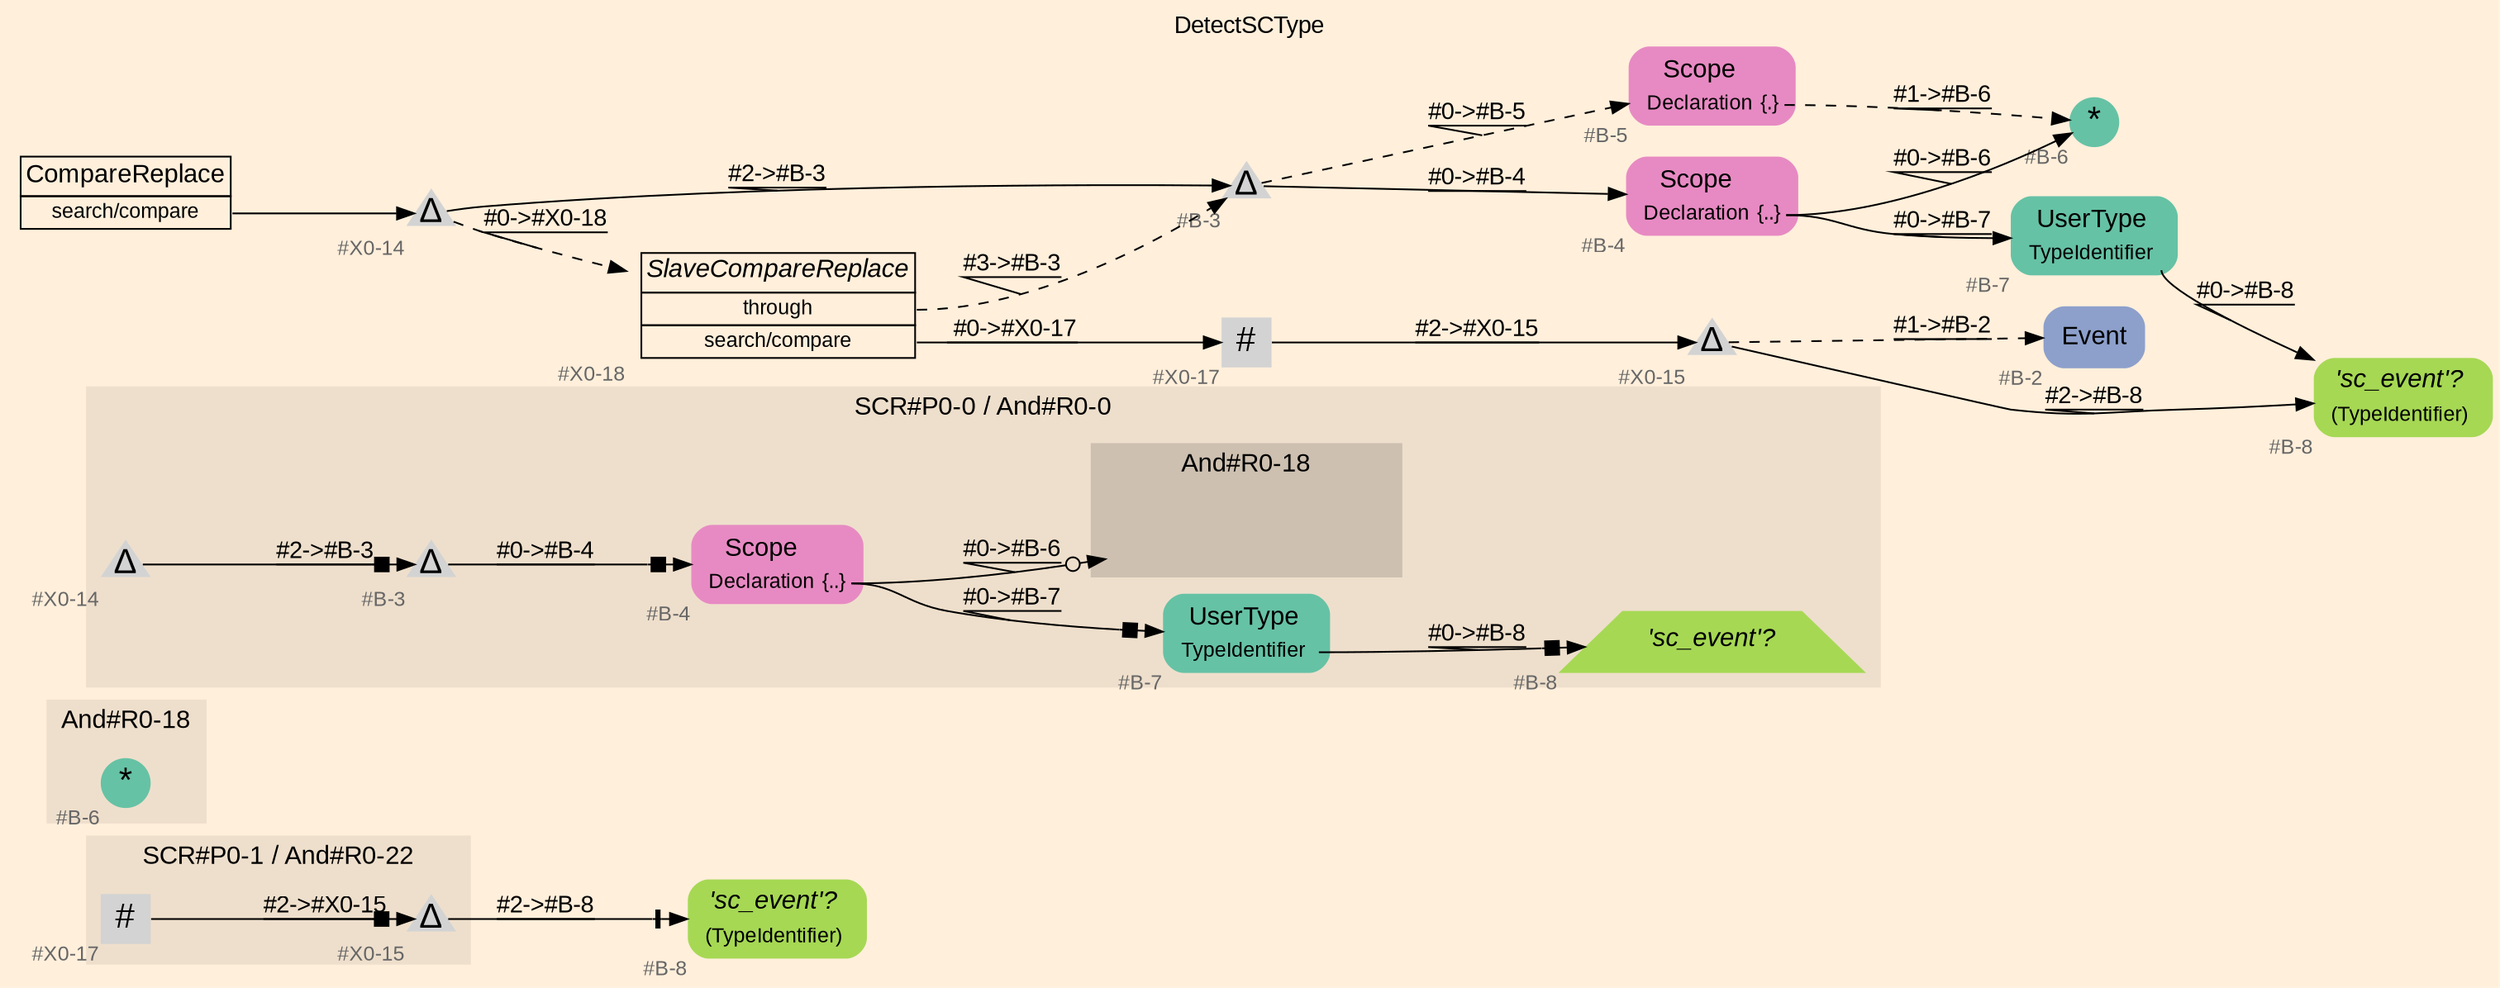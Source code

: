 digraph "DetectSCType" {
label = "DetectSCType"
labelloc = t
graph [
    rankdir = "LR"
    ranksep = 0.3
    bgcolor = antiquewhite1
    color = black
    fontcolor = black
    fontname = "Arial"
];
node [
    fontname = "Arial"
];
edge [
    fontname = "Arial"
];

// -------------------- figure And#R0-22 --------------------
// -------- region And#R0-22 ----------
subgraph "clusterAnd#R0-22" {
    label = "SCR#P0-1 / And#R0-22"
    style = "filled"
    color = antiquewhite2
    fontsize = "15"
    // -------- block And#R0-22/#X0-15 ----------
    "And#R0-22/#X0-15" [
        xlabel = "#X0-15"
        fontsize = "12"
        fontcolor = grey40
        shape = "triangle"
        label = <<FONT COLOR="black" POINT-SIZE="20">Δ</FONT>>
        style = "filled"
        penwidth = 0.0
        fixedsize = true
        width = 0.4
        height = 0.4
    ];
    
    // -------- block And#R0-22/#X0-17 ----------
    "And#R0-22/#X0-17" [
        xlabel = "#X0-17"
        fontsize = "12"
        fontcolor = grey40
        shape = "square"
        label = <<FONT COLOR="black" POINT-SIZE="20">#</FONT>>
        style = "filled"
        penwidth = 0.0
        fixedsize = true
        width = 0.4
        height = 0.4
    ];
    
}

// -------- block And#R0-22/#B-8 ----------
"And#R0-22/#B-8" [
    fillcolor = "/set28/5"
    xlabel = "#B-8"
    fontsize = "12"
    fontcolor = grey40
    shape = "plaintext"
    label = <<TABLE BORDER="0" CELLBORDER="0" CELLSPACING="0">
     <TR><TD><FONT COLOR="black" POINT-SIZE="15"><I>'sc_event'?</I></FONT></TD></TR>
     <TR><TD><FONT COLOR="black" POINT-SIZE="12">(TypeIdentifier)</FONT></TD><TD PORT="port0"></TD></TR>
    </TABLE>>
    style = "rounded,filled"
];

"And#R0-22/#X0-15" -> "And#R0-22/#B-8" [
    arrowhead="normalnonetee"
    label = "#2-&gt;#B-8"
    decorate = true
    color = black
    fontcolor = black
];

"And#R0-22/#X0-17" -> "And#R0-22/#X0-15" [
    arrowhead="normalnonebox"
    label = "#2-&gt;#X0-15"
    decorate = true
    color = black
    fontcolor = black
];


// -------------------- figure And#R0-18 --------------------
// -------- region And#R0-18 ----------
subgraph "clusterAnd#R0-18" {
    label = "And#R0-18"
    style = "filled"
    color = antiquewhite2
    fontsize = "15"
    // -------- block And#R0-18/#B-6 ----------
    "And#R0-18/#B-6" [
        fillcolor = "/set28/1"
        xlabel = "#B-6"
        fontsize = "12"
        fontcolor = grey40
        shape = "circle"
        label = <<FONT COLOR="black" POINT-SIZE="20">*</FONT>>
        style = "filled"
        penwidth = 0.0
        fixedsize = true
        width = 0.4
        height = 0.4
    ];
    
}


// -------------------- figure And#R0-0 --------------------
// -------- region And#R0-0 ----------
subgraph "clusterAnd#R0-0" {
    label = "SCR#P0-0 / And#R0-0"
    style = "filled"
    color = antiquewhite2
    fontsize = "15"
    // -------- block And#R0-0/#B-3 ----------
    "And#R0-0/#B-3" [
        xlabel = "#B-3"
        fontsize = "12"
        fontcolor = grey40
        shape = "triangle"
        label = <<FONT COLOR="black" POINT-SIZE="20">Δ</FONT>>
        style = "filled"
        penwidth = 0.0
        fixedsize = true
        width = 0.4
        height = 0.4
    ];
    
    // -------- block And#R0-0/#B-4 ----------
    "And#R0-0/#B-4" [
        fillcolor = "/set28/4"
        xlabel = "#B-4"
        fontsize = "12"
        fontcolor = grey40
        shape = "plaintext"
        label = <<TABLE BORDER="0" CELLBORDER="0" CELLSPACING="0">
         <TR><TD><FONT COLOR="black" POINT-SIZE="15">Scope</FONT></TD></TR>
         <TR><TD><FONT COLOR="black" POINT-SIZE="12">Declaration</FONT></TD><TD PORT="port0"><FONT COLOR="black" POINT-SIZE="12">{..}</FONT></TD></TR>
        </TABLE>>
        style = "rounded,filled"
    ];
    
    // -------- block And#R0-0/#B-7 ----------
    "And#R0-0/#B-7" [
        fillcolor = "/set28/1"
        xlabel = "#B-7"
        fontsize = "12"
        fontcolor = grey40
        shape = "plaintext"
        label = <<TABLE BORDER="0" CELLBORDER="0" CELLSPACING="0">
         <TR><TD><FONT COLOR="black" POINT-SIZE="15">UserType</FONT></TD></TR>
         <TR><TD><FONT COLOR="black" POINT-SIZE="12">TypeIdentifier</FONT></TD><TD PORT="port0"></TD></TR>
        </TABLE>>
        style = "rounded,filled"
    ];
    
    // -------- block And#R0-0/#B-8 ----------
    "And#R0-0/#B-8" [
        fillcolor = "/set28/5"
        xlabel = "#B-8"
        fontsize = "12"
        fontcolor = grey40
        shape = "trapezium"
        label = <<FONT COLOR="black" POINT-SIZE="15"><I>'sc_event'?</I></FONT>>
        style = "filled"
        penwidth = 0.0
    ];
    
    // -------- block And#R0-0/#X0-14 ----------
    "And#R0-0/#X0-14" [
        xlabel = "#X0-14"
        fontsize = "12"
        fontcolor = grey40
        shape = "triangle"
        label = <<FONT COLOR="black" POINT-SIZE="20">Δ</FONT>>
        style = "filled"
        penwidth = 0.0
        fixedsize = true
        width = 0.4
        height = 0.4
    ];
    
    // -------- region And#R0-0/And#R0-18 ----------
    subgraph "clusterAnd#R0-0/And#R0-18" {
        label = "And#R0-18"
        style = "filled"
        color = antiquewhite3
        fontsize = "15"
        // -------- block And#R0-0/And#R0-18/#B-6 ----------
        "And#R0-0/And#R0-18/#B-6" [
            fillcolor = "/set28/1"
            xlabel = "#B-6"
            fontsize = "12"
            fontcolor = grey40
            shape = "none"
            style = "invisible"
        ];
        
    }
    
}

"And#R0-0/#B-3" -> "And#R0-0/#B-4" [
    arrowhead="normalnonebox"
    label = "#0-&gt;#B-4"
    decorate = true
    color = black
    fontcolor = black
];

"And#R0-0/#B-4":port0 -> "And#R0-0/And#R0-18/#B-6" [
    arrowhead="normalnoneodot"
    label = "#0-&gt;#B-6"
    decorate = true
    color = black
    fontcolor = black
];

"And#R0-0/#B-4":port0 -> "And#R0-0/#B-7" [
    arrowhead="normalnonebox"
    label = "#0-&gt;#B-7"
    decorate = true
    color = black
    fontcolor = black
];

"And#R0-0/#B-7":port0 -> "And#R0-0/#B-8" [
    arrowhead="normalnonebox"
    label = "#0-&gt;#B-8"
    decorate = true
    color = black
    fontcolor = black
];

"And#R0-0/#X0-14" -> "And#R0-0/#B-3" [
    arrowhead="normalnonebox"
    label = "#2-&gt;#B-3"
    decorate = true
    color = black
    fontcolor = black
];


// -------------------- transformation figure --------------------
// -------- block CR#X0-16 ----------
"CR#X0-16" [
    fillcolor = antiquewhite1
    fontsize = "12"
    fontcolor = grey40
    shape = "plaintext"
    label = <<TABLE BORDER="0" CELLBORDER="1" CELLSPACING="0">
     <TR><TD><FONT COLOR="black" POINT-SIZE="15">CompareReplace</FONT></TD></TR>
     <TR><TD PORT="port0"><FONT COLOR="black" POINT-SIZE="12">search/compare</FONT></TD></TR>
    </TABLE>>
    style = "filled"
    color = black
];

// -------- block #X0-14 ----------
"#X0-14" [
    xlabel = "#X0-14"
    fontsize = "12"
    fontcolor = grey40
    shape = "triangle"
    label = <<FONT COLOR="black" POINT-SIZE="20">Δ</FONT>>
    style = "filled"
    penwidth = 0.0
    fixedsize = true
    width = 0.4
    height = 0.4
];

// -------- block #B-3 ----------
"#B-3" [
    xlabel = "#B-3"
    fontsize = "12"
    fontcolor = grey40
    shape = "triangle"
    label = <<FONT COLOR="black" POINT-SIZE="20">Δ</FONT>>
    style = "filled"
    penwidth = 0.0
    fixedsize = true
    width = 0.4
    height = 0.4
];

// -------- block #B-4 ----------
"#B-4" [
    fillcolor = "/set28/4"
    xlabel = "#B-4"
    fontsize = "12"
    fontcolor = grey40
    shape = "plaintext"
    label = <<TABLE BORDER="0" CELLBORDER="0" CELLSPACING="0">
     <TR><TD><FONT COLOR="black" POINT-SIZE="15">Scope</FONT></TD></TR>
     <TR><TD><FONT COLOR="black" POINT-SIZE="12">Declaration</FONT></TD><TD PORT="port0"><FONT COLOR="black" POINT-SIZE="12">{..}</FONT></TD></TR>
    </TABLE>>
    style = "rounded,filled"
];

// -------- block #B-6 ----------
"#B-6" [
    fillcolor = "/set28/1"
    xlabel = "#B-6"
    fontsize = "12"
    fontcolor = grey40
    shape = "circle"
    label = <<FONT COLOR="black" POINT-SIZE="20">*</FONT>>
    style = "filled"
    penwidth = 0.0
    fixedsize = true
    width = 0.4
    height = 0.4
];

// -------- block #B-7 ----------
"#B-7" [
    fillcolor = "/set28/1"
    xlabel = "#B-7"
    fontsize = "12"
    fontcolor = grey40
    shape = "plaintext"
    label = <<TABLE BORDER="0" CELLBORDER="0" CELLSPACING="0">
     <TR><TD><FONT COLOR="black" POINT-SIZE="15">UserType</FONT></TD></TR>
     <TR><TD><FONT COLOR="black" POINT-SIZE="12">TypeIdentifier</FONT></TD><TD PORT="port0"></TD></TR>
    </TABLE>>
    style = "rounded,filled"
];

// -------- block #B-8 ----------
"#B-8" [
    fillcolor = "/set28/5"
    xlabel = "#B-8"
    fontsize = "12"
    fontcolor = grey40
    shape = "plaintext"
    label = <<TABLE BORDER="0" CELLBORDER="0" CELLSPACING="0">
     <TR><TD><FONT COLOR="black" POINT-SIZE="15"><I>'sc_event'?</I></FONT></TD></TR>
     <TR><TD><FONT COLOR="black" POINT-SIZE="12">(TypeIdentifier)</FONT></TD><TD PORT="port0"></TD></TR>
    </TABLE>>
    style = "rounded,filled"
];

// -------- block #B-5 ----------
"#B-5" [
    fillcolor = "/set28/4"
    xlabel = "#B-5"
    fontsize = "12"
    fontcolor = grey40
    shape = "plaintext"
    label = <<TABLE BORDER="0" CELLBORDER="0" CELLSPACING="0">
     <TR><TD><FONT COLOR="black" POINT-SIZE="15">Scope</FONT></TD></TR>
     <TR><TD><FONT COLOR="black" POINT-SIZE="12">Declaration</FONT></TD><TD PORT="port0"><FONT COLOR="black" POINT-SIZE="12">{.}</FONT></TD></TR>
    </TABLE>>
    style = "rounded,filled"
];

// -------- block #X0-18 ----------
"#X0-18" [
    fillcolor = antiquewhite1
    xlabel = "#X0-18"
    fontsize = "12"
    fontcolor = grey40
    shape = "plaintext"
    label = <<TABLE BORDER="0" CELLBORDER="1" CELLSPACING="0">
     <TR><TD><FONT COLOR="black" POINT-SIZE="15"><I>SlaveCompareReplace</I></FONT></TD></TR>
     <TR><TD PORT="port0"><FONT COLOR="black" POINT-SIZE="12">through</FONT></TD></TR>
     <TR><TD PORT="port1"><FONT COLOR="black" POINT-SIZE="12">search/compare</FONT></TD></TR>
    </TABLE>>
    style = "filled"
    color = black
];

// -------- block #X0-17 ----------
"#X0-17" [
    xlabel = "#X0-17"
    fontsize = "12"
    fontcolor = grey40
    shape = "square"
    label = <<FONT COLOR="black" POINT-SIZE="20">#</FONT>>
    style = "filled"
    penwidth = 0.0
    fixedsize = true
    width = 0.4
    height = 0.4
];

// -------- block #X0-15 ----------
"#X0-15" [
    xlabel = "#X0-15"
    fontsize = "12"
    fontcolor = grey40
    shape = "triangle"
    label = <<FONT COLOR="black" POINT-SIZE="20">Δ</FONT>>
    style = "filled"
    penwidth = 0.0
    fixedsize = true
    width = 0.4
    height = 0.4
];

// -------- block #B-2 ----------
"#B-2" [
    fillcolor = "/set28/3"
    xlabel = "#B-2"
    fontsize = "12"
    fontcolor = grey40
    shape = "plaintext"
    label = <<TABLE BORDER="0" CELLBORDER="0" CELLSPACING="0">
     <TR><TD><FONT COLOR="black" POINT-SIZE="15">Event</FONT></TD></TR>
    </TABLE>>
    style = "rounded,filled"
];

"CR#X0-16":port0 -> "#X0-14" [
    label = ""
    decorate = true
    color = black
    fontcolor = black
];

"#X0-14" -> "#B-3" [
    label = "#2-&gt;#B-3"
    decorate = true
    color = black
    fontcolor = black
];

"#X0-14" -> "#X0-18" [
    style="dashed"
    label = "#0-&gt;#X0-18"
    decorate = true
    color = black
    fontcolor = black
];

"#B-3" -> "#B-4" [
    label = "#0-&gt;#B-4"
    decorate = true
    color = black
    fontcolor = black
];

"#B-3" -> "#B-5" [
    style="dashed"
    label = "#0-&gt;#B-5"
    decorate = true
    color = black
    fontcolor = black
];

"#B-4":port0 -> "#B-6" [
    label = "#0-&gt;#B-6"
    decorate = true
    color = black
    fontcolor = black
];

"#B-4":port0 -> "#B-7" [
    label = "#0-&gt;#B-7"
    decorate = true
    color = black
    fontcolor = black
];

"#B-7":port0 -> "#B-8" [
    label = "#0-&gt;#B-8"
    decorate = true
    color = black
    fontcolor = black
];

"#B-5":port0 -> "#B-6" [
    style="dashed"
    label = "#1-&gt;#B-6"
    decorate = true
    color = black
    fontcolor = black
];

"#X0-18":port0 -> "#B-3" [
    style="dashed"
    label = "#3-&gt;#B-3"
    decorate = true
    color = black
    fontcolor = black
];

"#X0-18":port1 -> "#X0-17" [
    label = " #0-&gt;#X0-17"
    decorate = true
    color = black
    fontcolor = black
];

"#X0-17" -> "#X0-15" [
    label = "#2-&gt;#X0-15"
    decorate = true
    color = black
    fontcolor = black
];

"#X0-15" -> "#B-8" [
    label = "#2-&gt;#B-8"
    decorate = true
    color = black
    fontcolor = black
];

"#X0-15" -> "#B-2" [
    style="dashed"
    label = "#1-&gt;#B-2"
    decorate = true
    color = black
    fontcolor = black
];


}
